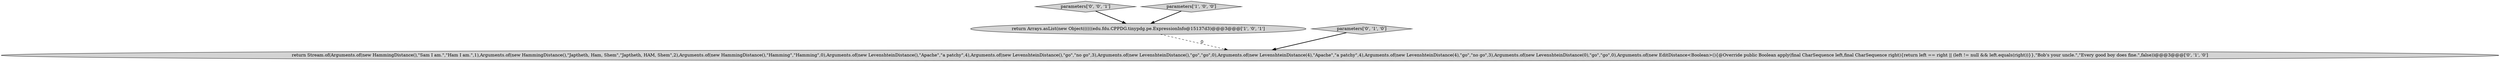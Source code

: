 digraph {
4 [style = filled, label = "parameters['0', '0', '1']", fillcolor = lightgray, shape = diamond image = "AAA0AAABBB3BBB"];
1 [style = filled, label = "parameters['1', '0', '0']", fillcolor = lightgray, shape = diamond image = "AAA0AAABBB1BBB"];
0 [style = filled, label = "return Arrays.asList(new Object((((((edu.fdu.CPPDG.tinypdg.pe.ExpressionInfo@15137d3)@@@3@@@['1', '0', '1']", fillcolor = lightgray, shape = ellipse image = "AAA0AAABBB1BBB"];
3 [style = filled, label = "parameters['0', '1', '0']", fillcolor = lightgray, shape = diamond image = "AAA0AAABBB2BBB"];
2 [style = filled, label = "return Stream.of(Arguments.of(new HammingDistance(),\"Sam I am.\",\"Ham I am.\",1),Arguments.of(new HammingDistance(),\"Japtheth, Ham, Shem\",\"Japtheth, HAM, Shem\",2),Arguments.of(new HammingDistance(),\"Hamming\",\"Hamming\",0),Arguments.of(new LevenshteinDistance(),\"Apache\",\"a patchy\",4),Arguments.of(new LevenshteinDistance(),\"go\",\"no go\",3),Arguments.of(new LevenshteinDistance(),\"go\",\"go\",0),Arguments.of(new LevenshteinDistance(4),\"Apache\",\"a patchy\",4),Arguments.of(new LevenshteinDistance(4),\"go\",\"no go\",3),Arguments.of(new LevenshteinDistance(0),\"go\",\"go\",0),Arguments.of(new EditDistance<Boolean>(){@Override public Boolean apply(final CharSequence left,final CharSequence right){return left == right || (left != null && left.equals(right))}},\"Bob's your uncle.\",\"Every good boy does fine.\",false))@@@3@@@['0', '1', '0']", fillcolor = lightgray, shape = ellipse image = "AAA1AAABBB2BBB"];
4->0 [style = bold, label=""];
0->2 [style = dashed, label="0"];
1->0 [style = bold, label=""];
3->2 [style = bold, label=""];
}
